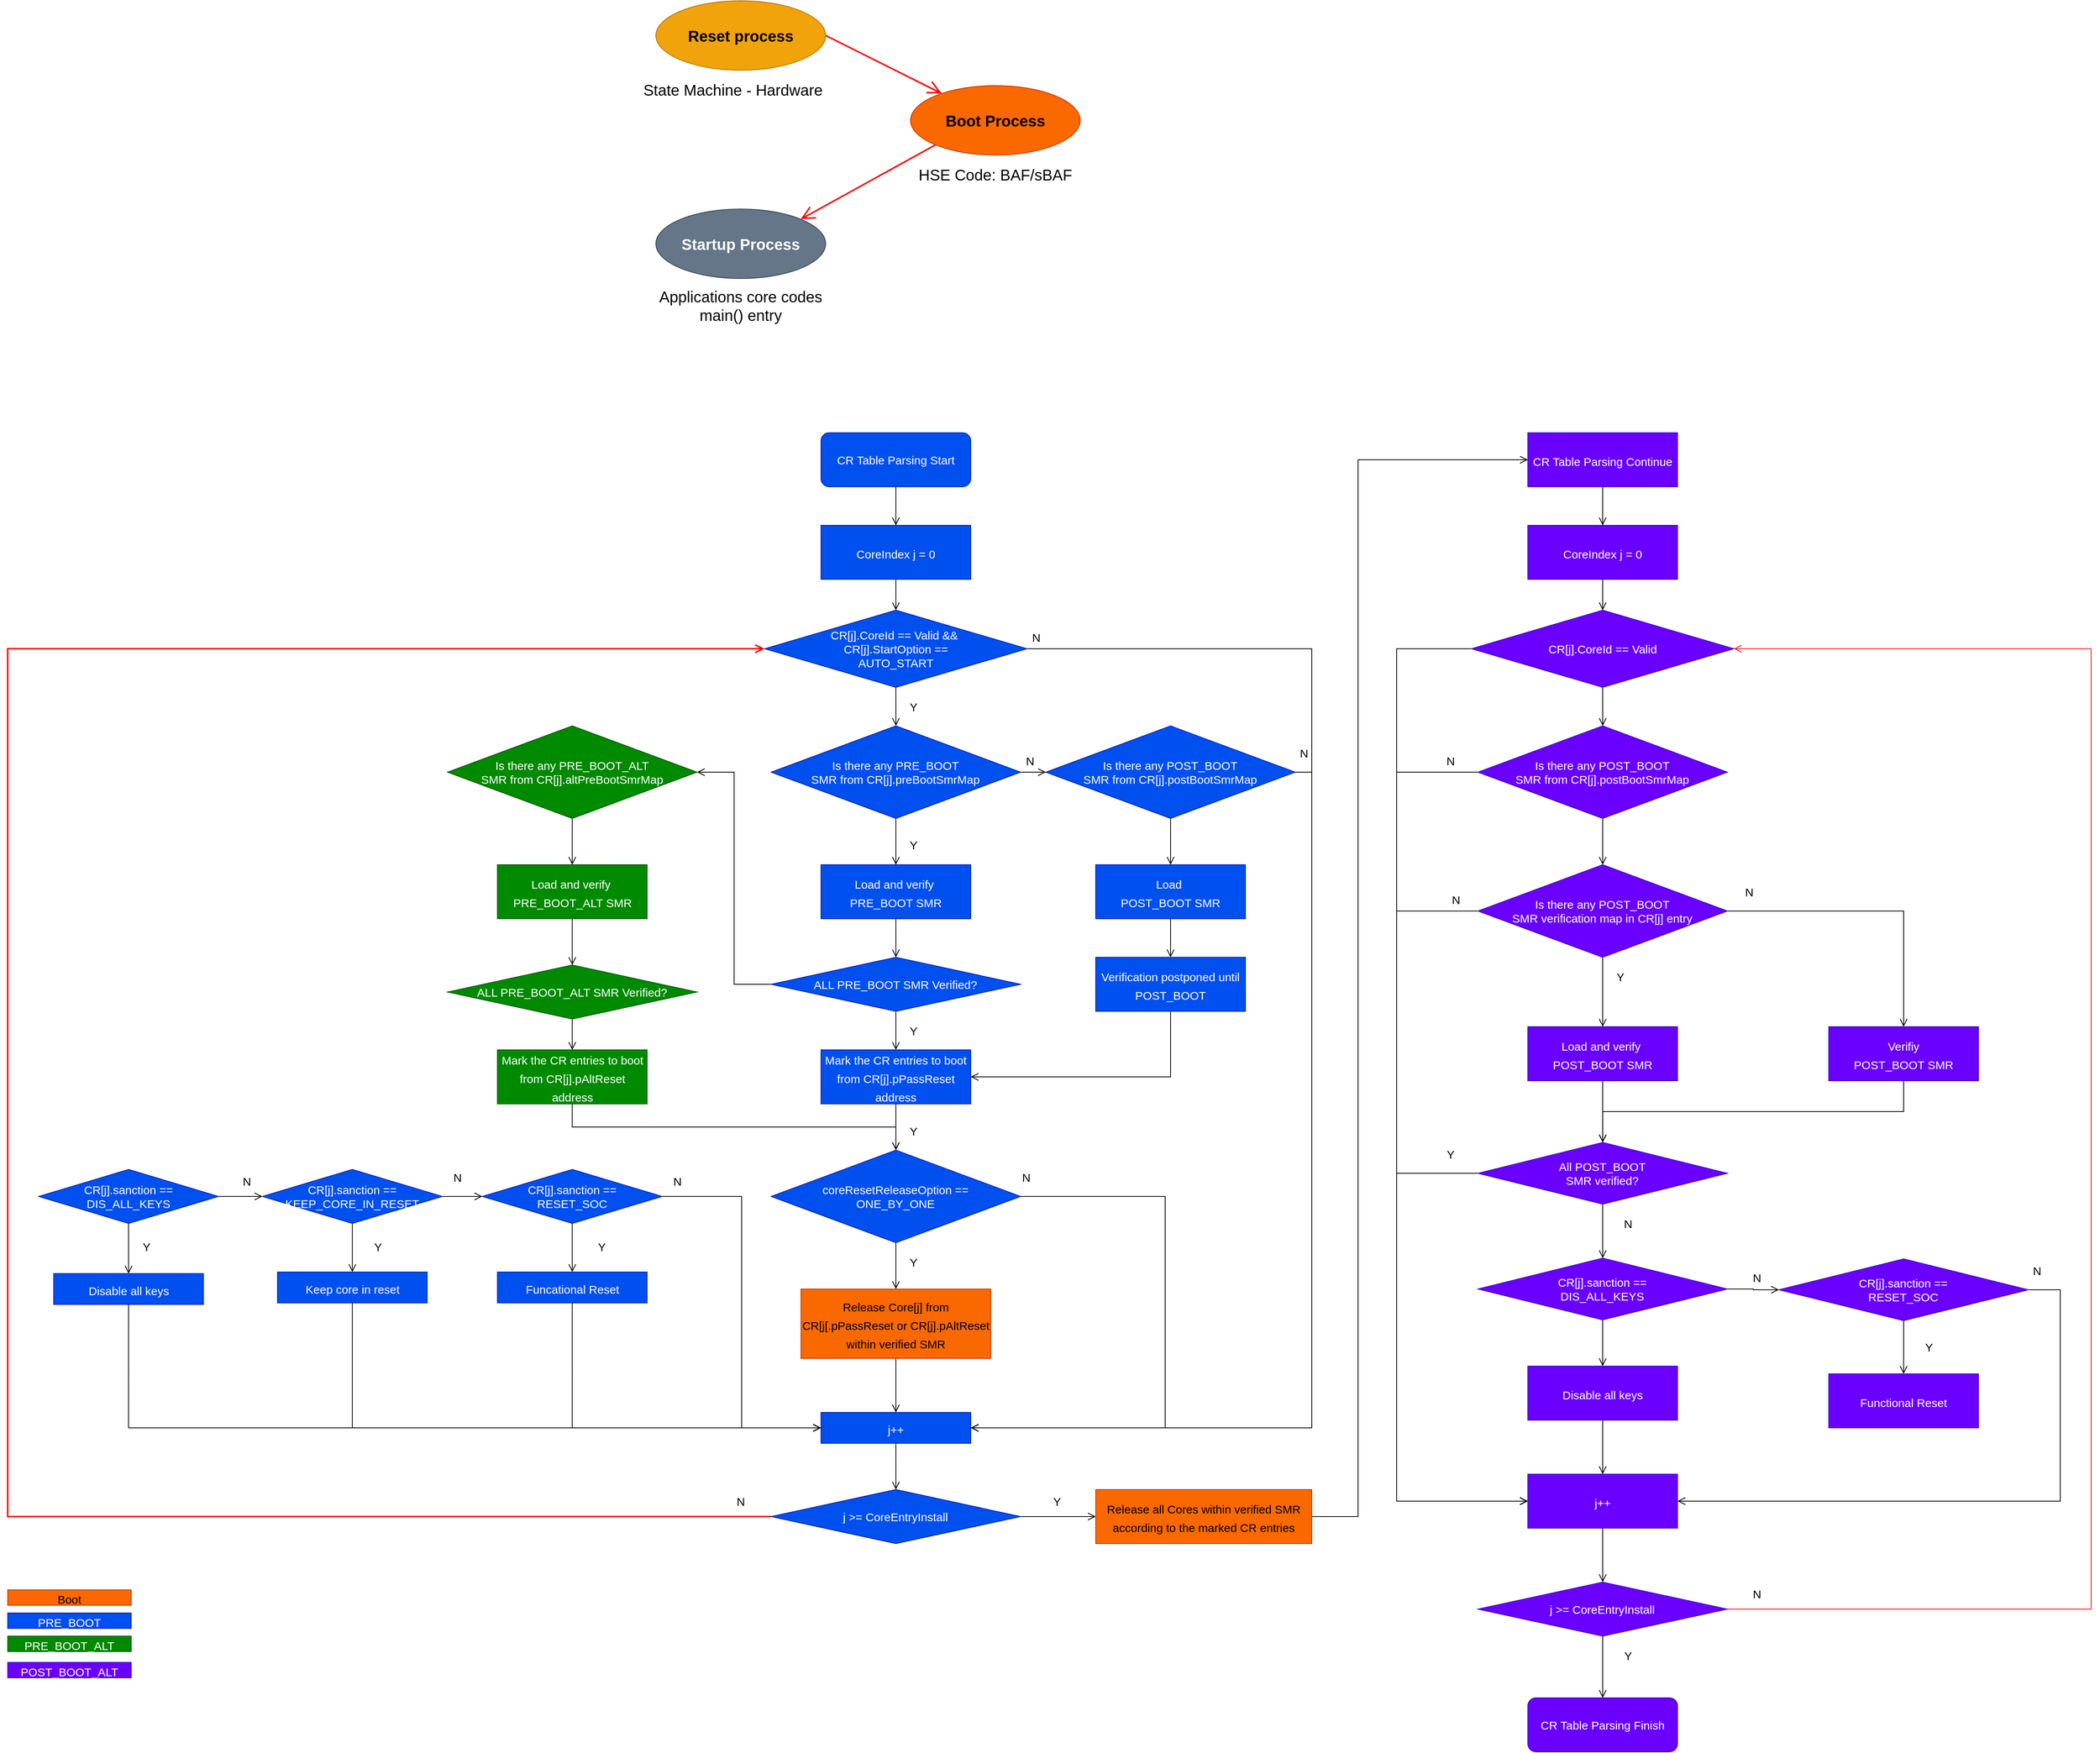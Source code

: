 <mxfile version="20.6.2" type="device"><diagram id="ijOgXZx0Nj4gwEJyIsQs" name="第 1 页"><mxGraphModel dx="4317" dy="2995" grid="1" gridSize="10" guides="1" tooltips="1" connect="1" arrows="1" fold="1" page="1" pageScale="1" pageWidth="827" pageHeight="1169" math="0" shadow="0"><root><mxCell id="0"/><mxCell id="1" parent="0"/><mxCell id="BHD1RKkfBrSSeEghbtt5-7" style="rounded=0;orthogonalLoop=1;jettySize=auto;html=1;exitX=1;exitY=0.5;exitDx=0;exitDy=0;fontSize=20;endArrow=open;endFill=0;endSize=14;startSize=14;strokeColor=#FF0000;strokeWidth=2;" parent="1" source="BHD1RKkfBrSSeEghbtt5-1" target="BHD1RKkfBrSSeEghbtt5-2" edge="1"><mxGeometry relative="1" as="geometry"/></mxCell><mxCell id="BHD1RKkfBrSSeEghbtt5-1" value="Reset process" style="ellipse;whiteSpace=wrap;html=1;fontSize=20;fillColor=#f0a30a;strokeColor=#BD7000;fontColor=#000000;fontStyle=1" parent="1" vertex="1"><mxGeometry x="60" y="60" width="220" height="90" as="geometry"/></mxCell><mxCell id="BHD1RKkfBrSSeEghbtt5-8" style="edgeStyle=none;rounded=0;orthogonalLoop=1;jettySize=auto;html=1;exitX=0;exitY=1;exitDx=0;exitDy=0;entryX=1;entryY=0;entryDx=0;entryDy=0;fontSize=20;endArrow=open;endFill=0;endSize=14;startSize=14;strokeColor=#FF0000;strokeWidth=2;" parent="1" source="BHD1RKkfBrSSeEghbtt5-2" target="BHD1RKkfBrSSeEghbtt5-5" edge="1"><mxGeometry relative="1" as="geometry"/></mxCell><mxCell id="BHD1RKkfBrSSeEghbtt5-2" value="Boot Process" style="ellipse;whiteSpace=wrap;html=1;fontSize=20;fillColor=#fa6800;strokeColor=#C73500;fontColor=#000000;fontStyle=1" parent="1" vertex="1"><mxGeometry x="390" y="170" width="220" height="90" as="geometry"/></mxCell><mxCell id="BHD1RKkfBrSSeEghbtt5-3" value="State Machine - Hardware" style="text;html=1;strokeColor=none;fillColor=none;align=center;verticalAlign=middle;whiteSpace=wrap;rounded=0;fontSize=20;" parent="1" vertex="1"><mxGeometry x="20" y="160" width="280" height="30" as="geometry"/></mxCell><mxCell id="BHD1RKkfBrSSeEghbtt5-4" value="HSE Code: BAF/sBAF" style="text;html=1;strokeColor=none;fillColor=none;align=center;verticalAlign=middle;whiteSpace=wrap;rounded=0;fontSize=20;" parent="1" vertex="1"><mxGeometry x="360" y="270" width="280" height="30" as="geometry"/></mxCell><mxCell id="BHD1RKkfBrSSeEghbtt5-5" value="Startup Process" style="ellipse;whiteSpace=wrap;html=1;fontSize=20;fillColor=#647687;strokeColor=#314354;fontColor=#ffffff;fontStyle=1" parent="1" vertex="1"><mxGeometry x="60" y="330" width="220" height="90" as="geometry"/></mxCell><mxCell id="BHD1RKkfBrSSeEghbtt5-6" value="Applications core codes&lt;br&gt;main() entry" style="text;html=1;strokeColor=none;fillColor=none;align=center;verticalAlign=middle;whiteSpace=wrap;rounded=0;fontSize=20;" parent="1" vertex="1"><mxGeometry x="30" y="440" width="280" height="30" as="geometry"/></mxCell><mxCell id="LKM4D9P0QmgpaedMOhZS-3" style="edgeStyle=orthogonalEdgeStyle;rounded=0;orthogonalLoop=1;jettySize=auto;html=1;exitX=0.5;exitY=1;exitDx=0;exitDy=0;fontSize=15;endArrow=open;endFill=0;strokeWidth=1;endSize=8;" edge="1" parent="1" source="LKM4D9P0QmgpaedMOhZS-1" target="LKM4D9P0QmgpaedMOhZS-2"><mxGeometry relative="1" as="geometry"/></mxCell><mxCell id="LKM4D9P0QmgpaedMOhZS-1" value="CR Table Parsing Start" style="rounded=1;whiteSpace=wrap;html=1;fontSize=15;fillColor=#0050ef;fontColor=#ffffff;strokeColor=#001DBC;" vertex="1" parent="1"><mxGeometry x="274" y="620" width="194" height="70" as="geometry"/></mxCell><mxCell id="LKM4D9P0QmgpaedMOhZS-5" style="edgeStyle=orthogonalEdgeStyle;rounded=0;orthogonalLoop=1;jettySize=auto;html=1;exitX=0.5;exitY=1;exitDx=0;exitDy=0;strokeWidth=1;fontSize=15;endArrow=open;endFill=0;endSize=8;" edge="1" parent="1" source="LKM4D9P0QmgpaedMOhZS-2" target="LKM4D9P0QmgpaedMOhZS-4"><mxGeometry relative="1" as="geometry"/></mxCell><mxCell id="LKM4D9P0QmgpaedMOhZS-2" value="&lt;span style=&quot;font-size: 15px;&quot;&gt;CoreIndex j = 0&lt;/span&gt;" style="rounded=0;whiteSpace=wrap;html=1;strokeWidth=1;fontSize=20;fillColor=#0050ef;fontColor=#ffffff;strokeColor=#001DBC;" vertex="1" parent="1"><mxGeometry x="274" y="740" width="194" height="70" as="geometry"/></mxCell><mxCell id="LKM4D9P0QmgpaedMOhZS-7" style="edgeStyle=orthogonalEdgeStyle;rounded=0;orthogonalLoop=1;jettySize=auto;html=1;exitX=0.5;exitY=1;exitDx=0;exitDy=0;strokeWidth=1;fontSize=15;endArrow=open;endFill=0;endSize=8;" edge="1" parent="1" source="LKM4D9P0QmgpaedMOhZS-4" target="LKM4D9P0QmgpaedMOhZS-6"><mxGeometry relative="1" as="geometry"/></mxCell><mxCell id="LKM4D9P0QmgpaedMOhZS-47" style="edgeStyle=orthogonalEdgeStyle;rounded=0;orthogonalLoop=1;jettySize=auto;html=1;exitX=1;exitY=0.5;exitDx=0;exitDy=0;entryX=1;entryY=0.5;entryDx=0;entryDy=0;strokeWidth=1;fontSize=15;endArrow=open;endFill=0;endSize=8;" edge="1" parent="1" source="LKM4D9P0QmgpaedMOhZS-4" target="LKM4D9P0QmgpaedMOhZS-23"><mxGeometry relative="1" as="geometry"><Array as="points"><mxPoint x="910" y="900"/><mxPoint x="910" y="1910"/></Array></mxGeometry></mxCell><mxCell id="LKM4D9P0QmgpaedMOhZS-4" value="CR[j].CoreId == Valid &amp;amp;&amp;amp;&amp;nbsp;&lt;br&gt;CR[j].StartOption == &lt;br&gt;AUTO_START" style="rhombus;whiteSpace=wrap;html=1;strokeWidth=1;fontSize=15;fillColor=#0050ef;fontColor=#ffffff;strokeColor=#001DBC;" vertex="1" parent="1"><mxGeometry x="201" y="850" width="340" height="100" as="geometry"/></mxCell><mxCell id="LKM4D9P0QmgpaedMOhZS-11" style="edgeStyle=orthogonalEdgeStyle;rounded=0;orthogonalLoop=1;jettySize=auto;html=1;exitX=0.5;exitY=1;exitDx=0;exitDy=0;strokeWidth=1;fontSize=15;endArrow=open;endFill=0;endSize=8;" edge="1" parent="1" source="LKM4D9P0QmgpaedMOhZS-6" target="LKM4D9P0QmgpaedMOhZS-10"><mxGeometry relative="1" as="geometry"/></mxCell><mxCell id="LKM4D9P0QmgpaedMOhZS-33" style="edgeStyle=orthogonalEdgeStyle;rounded=0;orthogonalLoop=1;jettySize=auto;html=1;exitX=1;exitY=0.5;exitDx=0;exitDy=0;strokeWidth=1;fontSize=15;endArrow=open;endFill=0;endSize=8;" edge="1" parent="1" source="LKM4D9P0QmgpaedMOhZS-6" target="LKM4D9P0QmgpaedMOhZS-31"><mxGeometry relative="1" as="geometry"/></mxCell><mxCell id="LKM4D9P0QmgpaedMOhZS-6" value="Is there any PRE_BOOT&lt;br&gt;SMR from CR[j].preBootSmrMap" style="rhombus;whiteSpace=wrap;html=1;strokeWidth=1;fontSize=15;fillColor=#0050ef;fontColor=#ffffff;strokeColor=#001DBC;" vertex="1" parent="1"><mxGeometry x="209.38" y="1000" width="323.25" height="120" as="geometry"/></mxCell><mxCell id="LKM4D9P0QmgpaedMOhZS-8" value="Y" style="text;html=1;strokeColor=none;fillColor=none;align=center;verticalAlign=middle;whiteSpace=wrap;rounded=0;fontSize=15;" vertex="1" parent="1"><mxGeometry x="374" y="960" width="40" height="30" as="geometry"/></mxCell><mxCell id="LKM4D9P0QmgpaedMOhZS-14" style="edgeStyle=orthogonalEdgeStyle;rounded=0;orthogonalLoop=1;jettySize=auto;html=1;exitX=0.5;exitY=1;exitDx=0;exitDy=0;strokeWidth=1;fontSize=15;endArrow=open;endFill=0;endSize=8;" edge="1" parent="1" source="LKM4D9P0QmgpaedMOhZS-10" target="LKM4D9P0QmgpaedMOhZS-13"><mxGeometry relative="1" as="geometry"/></mxCell><mxCell id="LKM4D9P0QmgpaedMOhZS-10" value="&lt;span style=&quot;font-size: 15px;&quot;&gt;Load and verify&amp;nbsp;&lt;br&gt;PRE_BOOT SMR&lt;br&gt;&lt;/span&gt;" style="rounded=0;whiteSpace=wrap;html=1;strokeWidth=1;fontSize=20;fillColor=#0050ef;fontColor=#ffffff;strokeColor=#001DBC;" vertex="1" parent="1"><mxGeometry x="274" y="1180" width="194" height="70" as="geometry"/></mxCell><mxCell id="LKM4D9P0QmgpaedMOhZS-12" value="Y" style="text;html=1;strokeColor=none;fillColor=none;align=center;verticalAlign=middle;whiteSpace=wrap;rounded=0;fontSize=15;" vertex="1" parent="1"><mxGeometry x="374" y="1139" width="40" height="30" as="geometry"/></mxCell><mxCell id="LKM4D9P0QmgpaedMOhZS-16" style="edgeStyle=orthogonalEdgeStyle;rounded=0;orthogonalLoop=1;jettySize=auto;html=1;exitX=0.5;exitY=1;exitDx=0;exitDy=0;strokeWidth=1;fontSize=15;endArrow=open;endFill=0;endSize=8;" edge="1" parent="1" source="LKM4D9P0QmgpaedMOhZS-13" target="LKM4D9P0QmgpaedMOhZS-15"><mxGeometry relative="1" as="geometry"/></mxCell><mxCell id="LKM4D9P0QmgpaedMOhZS-55" style="edgeStyle=orthogonalEdgeStyle;rounded=0;orthogonalLoop=1;jettySize=auto;html=1;exitX=0;exitY=0.5;exitDx=0;exitDy=0;entryX=1;entryY=0.5;entryDx=0;entryDy=0;strokeWidth=1;fontSize=15;endArrow=open;endFill=0;endSize=8;" edge="1" parent="1" source="LKM4D9P0QmgpaedMOhZS-13" target="LKM4D9P0QmgpaedMOhZS-52"><mxGeometry relative="1" as="geometry"/></mxCell><mxCell id="LKM4D9P0QmgpaedMOhZS-13" value="ALL PRE_BOOT SMR Verified?" style="rhombus;whiteSpace=wrap;html=1;strokeWidth=1;fontSize=15;fillColor=#0050ef;fontColor=#ffffff;strokeColor=#001DBC;" vertex="1" parent="1"><mxGeometry x="209.38" y="1300" width="323.25" height="70" as="geometry"/></mxCell><mxCell id="LKM4D9P0QmgpaedMOhZS-19" style="edgeStyle=orthogonalEdgeStyle;rounded=0;orthogonalLoop=1;jettySize=auto;html=1;exitX=0.5;exitY=1;exitDx=0;exitDy=0;strokeWidth=1;fontSize=15;endArrow=open;endFill=0;endSize=8;" edge="1" parent="1" source="LKM4D9P0QmgpaedMOhZS-15" target="LKM4D9P0QmgpaedMOhZS-18"><mxGeometry relative="1" as="geometry"/></mxCell><mxCell id="LKM4D9P0QmgpaedMOhZS-15" value="&lt;span style=&quot;font-size: 15px;&quot;&gt;Mark the CR entries to boot from CR[j].pPassReset address&lt;/span&gt;&lt;span style=&quot;font-size: 15px;&quot;&gt;&lt;br&gt;&lt;/span&gt;" style="rounded=0;whiteSpace=wrap;html=1;strokeWidth=1;fontSize=20;fillColor=#0050ef;fontColor=#ffffff;strokeColor=#001DBC;" vertex="1" parent="1"><mxGeometry x="274" y="1420" width="194" height="70" as="geometry"/></mxCell><mxCell id="LKM4D9P0QmgpaedMOhZS-17" value="Y" style="text;html=1;strokeColor=none;fillColor=none;align=center;verticalAlign=middle;whiteSpace=wrap;rounded=0;fontSize=15;" vertex="1" parent="1"><mxGeometry x="374" y="1380" width="40" height="30" as="geometry"/></mxCell><mxCell id="LKM4D9P0QmgpaedMOhZS-22" style="edgeStyle=orthogonalEdgeStyle;rounded=0;orthogonalLoop=1;jettySize=auto;html=1;exitX=0.5;exitY=1;exitDx=0;exitDy=0;strokeWidth=1;fontSize=15;endArrow=open;endFill=0;endSize=8;" edge="1" parent="1" source="LKM4D9P0QmgpaedMOhZS-18" target="LKM4D9P0QmgpaedMOhZS-21"><mxGeometry relative="1" as="geometry"/></mxCell><mxCell id="LKM4D9P0QmgpaedMOhZS-50" style="edgeStyle=orthogonalEdgeStyle;rounded=0;orthogonalLoop=1;jettySize=auto;html=1;exitX=1;exitY=0.5;exitDx=0;exitDy=0;entryX=1;entryY=0.5;entryDx=0;entryDy=0;strokeWidth=1;fontSize=15;endArrow=open;endFill=0;endSize=8;" edge="1" parent="1" source="LKM4D9P0QmgpaedMOhZS-18" target="LKM4D9P0QmgpaedMOhZS-23"><mxGeometry relative="1" as="geometry"><Array as="points"><mxPoint x="720" y="1610"/><mxPoint x="720" y="1910"/></Array></mxGeometry></mxCell><mxCell id="LKM4D9P0QmgpaedMOhZS-18" value="coreResetReleaseOption ==&lt;br&gt;ONE_BY_ONE" style="rhombus;whiteSpace=wrap;html=1;strokeWidth=1;fontSize=15;fillColor=#0050ef;fontColor=#ffffff;strokeColor=#001DBC;" vertex="1" parent="1"><mxGeometry x="209.38" y="1550" width="323.25" height="120" as="geometry"/></mxCell><mxCell id="LKM4D9P0QmgpaedMOhZS-20" value="Y" style="text;html=1;strokeColor=none;fillColor=none;align=center;verticalAlign=middle;whiteSpace=wrap;rounded=0;fontSize=15;" vertex="1" parent="1"><mxGeometry x="374" y="1510" width="40" height="30" as="geometry"/></mxCell><mxCell id="LKM4D9P0QmgpaedMOhZS-24" style="edgeStyle=orthogonalEdgeStyle;rounded=0;orthogonalLoop=1;jettySize=auto;html=1;strokeWidth=1;fontSize=15;endArrow=open;endFill=0;endSize=8;" edge="1" parent="1" source="LKM4D9P0QmgpaedMOhZS-21" target="LKM4D9P0QmgpaedMOhZS-23"><mxGeometry relative="1" as="geometry"/></mxCell><mxCell id="LKM4D9P0QmgpaedMOhZS-21" value="&lt;span style=&quot;font-size: 15px;&quot;&gt;Release Core[j] from CR[j[.pPassReset or CR[j].pAltReset within verified SMR&lt;/span&gt;&lt;span style=&quot;font-size: 15px;&quot;&gt;&lt;br&gt;&lt;/span&gt;" style="rounded=0;whiteSpace=wrap;html=1;strokeWidth=1;fontSize=20;fillColor=#fa6800;fontColor=#000000;strokeColor=#C73500;" vertex="1" parent="1"><mxGeometry x="248.01" y="1730" width="245.99" height="90" as="geometry"/></mxCell><mxCell id="LKM4D9P0QmgpaedMOhZS-27" style="edgeStyle=orthogonalEdgeStyle;rounded=0;orthogonalLoop=1;jettySize=auto;html=1;exitX=0.5;exitY=1;exitDx=0;exitDy=0;strokeWidth=1;fontSize=15;endArrow=open;endFill=0;endSize=8;" edge="1" parent="1" source="LKM4D9P0QmgpaedMOhZS-23" target="LKM4D9P0QmgpaedMOhZS-26"><mxGeometry relative="1" as="geometry"/></mxCell><mxCell id="LKM4D9P0QmgpaedMOhZS-23" value="&lt;span style=&quot;font-size: 15px;&quot;&gt;j++&lt;/span&gt;&lt;span style=&quot;font-size: 15px;&quot;&gt;&lt;br&gt;&lt;/span&gt;" style="rounded=0;whiteSpace=wrap;html=1;strokeWidth=1;fontSize=20;fillColor=#0050ef;fontColor=#ffffff;strokeColor=#001DBC;" vertex="1" parent="1"><mxGeometry x="274" y="1890" width="194" height="40" as="geometry"/></mxCell><mxCell id="LKM4D9P0QmgpaedMOhZS-25" value="Y" style="text;html=1;strokeColor=none;fillColor=none;align=center;verticalAlign=middle;whiteSpace=wrap;rounded=0;fontSize=15;" vertex="1" parent="1"><mxGeometry x="374" y="1680" width="40" height="30" as="geometry"/></mxCell><mxCell id="LKM4D9P0QmgpaedMOhZS-30" style="edgeStyle=orthogonalEdgeStyle;rounded=0;orthogonalLoop=1;jettySize=auto;html=1;exitX=1;exitY=0.5;exitDx=0;exitDy=0;strokeWidth=1;fontSize=15;endArrow=open;endFill=0;endSize=8;" edge="1" parent="1" source="LKM4D9P0QmgpaedMOhZS-26" target="LKM4D9P0QmgpaedMOhZS-29"><mxGeometry relative="1" as="geometry"/></mxCell><mxCell id="LKM4D9P0QmgpaedMOhZS-93" style="edgeStyle=orthogonalEdgeStyle;rounded=0;orthogonalLoop=1;jettySize=auto;html=1;exitX=0;exitY=0.5;exitDx=0;exitDy=0;entryX=0;entryY=0.5;entryDx=0;entryDy=0;strokeWidth=2;fontSize=15;endArrow=open;endFill=0;endSize=8;strokeColor=#FF0000;" edge="1" parent="1" source="LKM4D9P0QmgpaedMOhZS-26" target="LKM4D9P0QmgpaedMOhZS-4"><mxGeometry relative="1" as="geometry"><Array as="points"><mxPoint x="-780" y="2025"/><mxPoint x="-780" y="900"/></Array></mxGeometry></mxCell><mxCell id="LKM4D9P0QmgpaedMOhZS-26" value="j &amp;gt;= CoreEntryInstall" style="rhombus;whiteSpace=wrap;html=1;strokeWidth=1;fontSize=15;fillColor=#0050ef;fontColor=#ffffff;strokeColor=#001DBC;" vertex="1" parent="1"><mxGeometry x="209.38" y="1990" width="323.25" height="70" as="geometry"/></mxCell><mxCell id="LKM4D9P0QmgpaedMOhZS-28" value="Y" style="text;html=1;strokeColor=none;fillColor=none;align=center;verticalAlign=middle;whiteSpace=wrap;rounded=0;fontSize=15;" vertex="1" parent="1"><mxGeometry x="560" y="1990" width="40" height="30" as="geometry"/></mxCell><mxCell id="LKM4D9P0QmgpaedMOhZS-98" style="edgeStyle=orthogonalEdgeStyle;rounded=0;orthogonalLoop=1;jettySize=auto;html=1;exitX=1;exitY=0.5;exitDx=0;exitDy=0;entryX=0;entryY=0.5;entryDx=0;entryDy=0;strokeColor=#000000;strokeWidth=1;fontSize=15;endArrow=open;endFill=0;endSize=8;" edge="1" parent="1" source="LKM4D9P0QmgpaedMOhZS-29" target="LKM4D9P0QmgpaedMOhZS-97"><mxGeometry relative="1" as="geometry"><Array as="points"><mxPoint x="970" y="2025"/><mxPoint x="970" y="655"/></Array></mxGeometry></mxCell><mxCell id="LKM4D9P0QmgpaedMOhZS-29" value="&lt;span style=&quot;font-size: 15px;&quot;&gt;Release all Cores within verified SMR according to the marked CR entries&lt;/span&gt;&lt;span style=&quot;font-size: 15px;&quot;&gt;&lt;br&gt;&lt;/span&gt;" style="rounded=0;whiteSpace=wrap;html=1;strokeWidth=1;fontSize=20;fillColor=#fa6800;fontColor=#000000;strokeColor=#C73500;" vertex="1" parent="1"><mxGeometry x="630" y="1990" width="280" height="70" as="geometry"/></mxCell><mxCell id="LKM4D9P0QmgpaedMOhZS-36" style="edgeStyle=orthogonalEdgeStyle;rounded=0;orthogonalLoop=1;jettySize=auto;html=1;exitX=0.5;exitY=1;exitDx=0;exitDy=0;strokeWidth=1;fontSize=15;endArrow=open;endFill=0;endSize=8;" edge="1" parent="1" source="LKM4D9P0QmgpaedMOhZS-31" target="LKM4D9P0QmgpaedMOhZS-35"><mxGeometry relative="1" as="geometry"/></mxCell><mxCell id="LKM4D9P0QmgpaedMOhZS-40" style="edgeStyle=orthogonalEdgeStyle;rounded=0;orthogonalLoop=1;jettySize=auto;html=1;exitX=1;exitY=0.5;exitDx=0;exitDy=0;entryX=1;entryY=0.5;entryDx=0;entryDy=0;strokeWidth=1;fontSize=15;endArrow=open;endFill=0;endSize=8;" edge="1" parent="1" source="LKM4D9P0QmgpaedMOhZS-31" target="LKM4D9P0QmgpaedMOhZS-23"><mxGeometry relative="1" as="geometry"><Array as="points"><mxPoint x="910" y="1060"/><mxPoint x="910" y="1910"/></Array></mxGeometry></mxCell><mxCell id="LKM4D9P0QmgpaedMOhZS-31" value="Is there any POST_BOOT&lt;br&gt;SMR from CR[j].postBootSmrMap" style="rhombus;whiteSpace=wrap;html=1;strokeWidth=1;fontSize=15;fillColor=#0050ef;fontColor=#ffffff;strokeColor=#001DBC;" vertex="1" parent="1"><mxGeometry x="565.37" y="1000" width="323.25" height="120" as="geometry"/></mxCell><mxCell id="LKM4D9P0QmgpaedMOhZS-34" value="N" style="text;html=1;strokeColor=none;fillColor=none;align=center;verticalAlign=middle;whiteSpace=wrap;rounded=0;fontSize=15;" vertex="1" parent="1"><mxGeometry x="525.37" y="1030" width="40" height="30" as="geometry"/></mxCell><mxCell id="LKM4D9P0QmgpaedMOhZS-38" style="edgeStyle=orthogonalEdgeStyle;rounded=0;orthogonalLoop=1;jettySize=auto;html=1;exitX=0.5;exitY=1;exitDx=0;exitDy=0;strokeWidth=1;fontSize=15;endArrow=open;endFill=0;endSize=8;" edge="1" parent="1" source="LKM4D9P0QmgpaedMOhZS-35" target="LKM4D9P0QmgpaedMOhZS-37"><mxGeometry relative="1" as="geometry"/></mxCell><mxCell id="LKM4D9P0QmgpaedMOhZS-35" value="&lt;span style=&quot;font-size: 15px;&quot;&gt;Load&amp;nbsp;&lt;br&gt;POST_BOOT SMR&lt;br&gt;&lt;/span&gt;" style="rounded=0;whiteSpace=wrap;html=1;strokeWidth=1;fontSize=20;fillColor=#0050ef;fontColor=#ffffff;strokeColor=#001DBC;" vertex="1" parent="1"><mxGeometry x="629.99" y="1180" width="194" height="70" as="geometry"/></mxCell><mxCell id="LKM4D9P0QmgpaedMOhZS-39" style="edgeStyle=orthogonalEdgeStyle;rounded=0;orthogonalLoop=1;jettySize=auto;html=1;exitX=0.5;exitY=1;exitDx=0;exitDy=0;entryX=1;entryY=0.5;entryDx=0;entryDy=0;strokeWidth=1;fontSize=15;endArrow=open;endFill=0;endSize=8;" edge="1" parent="1" source="LKM4D9P0QmgpaedMOhZS-37" target="LKM4D9P0QmgpaedMOhZS-15"><mxGeometry relative="1" as="geometry"/></mxCell><mxCell id="LKM4D9P0QmgpaedMOhZS-37" value="&lt;span style=&quot;font-size: 15px;&quot;&gt;Verification postponed until&lt;br&gt;POST_BOOT&lt;br&gt;&lt;/span&gt;" style="rounded=0;whiteSpace=wrap;html=1;strokeWidth=1;fontSize=20;fillColor=#0050ef;fontColor=#ffffff;strokeColor=#001DBC;" vertex="1" parent="1"><mxGeometry x="630" y="1300" width="194" height="70" as="geometry"/></mxCell><mxCell id="LKM4D9P0QmgpaedMOhZS-41" value="N" style="text;html=1;strokeColor=none;fillColor=none;align=center;verticalAlign=middle;whiteSpace=wrap;rounded=0;fontSize=15;" vertex="1" parent="1"><mxGeometry x="880" y="1020" width="40" height="30" as="geometry"/></mxCell><mxCell id="LKM4D9P0QmgpaedMOhZS-48" value="N" style="text;html=1;strokeColor=none;fillColor=none;align=center;verticalAlign=middle;whiteSpace=wrap;rounded=0;fontSize=15;" vertex="1" parent="1"><mxGeometry x="532.63" y="870" width="40" height="30" as="geometry"/></mxCell><mxCell id="LKM4D9P0QmgpaedMOhZS-51" value="N" style="text;html=1;strokeColor=none;fillColor=none;align=center;verticalAlign=middle;whiteSpace=wrap;rounded=0;fontSize=15;" vertex="1" parent="1"><mxGeometry x="520" y="1570" width="40" height="30" as="geometry"/></mxCell><mxCell id="LKM4D9P0QmgpaedMOhZS-54" style="edgeStyle=orthogonalEdgeStyle;rounded=0;orthogonalLoop=1;jettySize=auto;html=1;exitX=0.5;exitY=1;exitDx=0;exitDy=0;strokeWidth=1;fontSize=15;endArrow=open;endFill=0;endSize=8;" edge="1" parent="1" source="LKM4D9P0QmgpaedMOhZS-52" target="LKM4D9P0QmgpaedMOhZS-53"><mxGeometry relative="1" as="geometry"/></mxCell><mxCell id="LKM4D9P0QmgpaedMOhZS-52" value="Is there any PRE_BOOT_ALT&lt;br&gt;SMR from CR[j].altPreBootSmrMap" style="rhombus;whiteSpace=wrap;html=1;strokeWidth=1;fontSize=15;fillColor=#008a00;fontColor=#ffffff;strokeColor=#005700;" vertex="1" parent="1"><mxGeometry x="-210" y="1000" width="323.25" height="120" as="geometry"/></mxCell><mxCell id="LKM4D9P0QmgpaedMOhZS-58" style="edgeStyle=orthogonalEdgeStyle;rounded=0;orthogonalLoop=1;jettySize=auto;html=1;exitX=0.5;exitY=1;exitDx=0;exitDy=0;entryX=0.5;entryY=0;entryDx=0;entryDy=0;strokeWidth=1;fontSize=15;endArrow=open;endFill=0;endSize=8;" edge="1" parent="1" source="LKM4D9P0QmgpaedMOhZS-53" target="LKM4D9P0QmgpaedMOhZS-57"><mxGeometry relative="1" as="geometry"/></mxCell><mxCell id="LKM4D9P0QmgpaedMOhZS-53" value="&lt;span style=&quot;font-size: 15px;&quot;&gt;Load and verify&amp;nbsp;&lt;br&gt;PRE_BOOT_ALT SMR&lt;br&gt;&lt;/span&gt;" style="rounded=0;whiteSpace=wrap;html=1;strokeWidth=1;fontSize=20;fillColor=#008a00;fontColor=#ffffff;strokeColor=#005700;" vertex="1" parent="1"><mxGeometry x="-145.37" y="1180" width="194" height="70" as="geometry"/></mxCell><mxCell id="LKM4D9P0QmgpaedMOhZS-60" style="edgeStyle=orthogonalEdgeStyle;rounded=0;orthogonalLoop=1;jettySize=auto;html=1;exitX=0.5;exitY=1;exitDx=0;exitDy=0;strokeWidth=1;fontSize=15;endArrow=open;endFill=0;endSize=8;" edge="1" parent="1" source="LKM4D9P0QmgpaedMOhZS-57" target="LKM4D9P0QmgpaedMOhZS-59"><mxGeometry relative="1" as="geometry"/></mxCell><mxCell id="LKM4D9P0QmgpaedMOhZS-57" value="ALL PRE_BOOT_ALT SMR Verified?" style="rhombus;whiteSpace=wrap;html=1;strokeWidth=1;fontSize=15;fillColor=#008a00;fontColor=#ffffff;strokeColor=#005700;" vertex="1" parent="1"><mxGeometry x="-210" y="1310" width="323.25" height="70" as="geometry"/></mxCell><mxCell id="LKM4D9P0QmgpaedMOhZS-62" style="edgeStyle=orthogonalEdgeStyle;rounded=0;orthogonalLoop=1;jettySize=auto;html=1;exitX=0.5;exitY=1;exitDx=0;exitDy=0;entryX=0.5;entryY=0;entryDx=0;entryDy=0;strokeWidth=1;fontSize=15;endArrow=open;endFill=0;endSize=8;" edge="1" parent="1" source="LKM4D9P0QmgpaedMOhZS-59" target="LKM4D9P0QmgpaedMOhZS-18"><mxGeometry relative="1" as="geometry"/></mxCell><mxCell id="LKM4D9P0QmgpaedMOhZS-59" value="&lt;span style=&quot;font-size: 15px;&quot;&gt;Mark the CR entries to boot from CR[j].pAltReset address&lt;/span&gt;&lt;span style=&quot;font-size: 15px;&quot;&gt;&lt;br&gt;&lt;/span&gt;" style="rounded=0;whiteSpace=wrap;html=1;strokeWidth=1;fontSize=20;fillColor=#008a00;fontColor=#ffffff;strokeColor=#005700;" vertex="1" parent="1"><mxGeometry x="-145.37" y="1420" width="194" height="70" as="geometry"/></mxCell><mxCell id="LKM4D9P0QmgpaedMOhZS-61" style="edgeStyle=orthogonalEdgeStyle;rounded=0;orthogonalLoop=1;jettySize=auto;html=1;exitX=0.5;exitY=1;exitDx=0;exitDy=0;strokeWidth=1;fontSize=15;endArrow=open;endFill=0;endSize=8;" edge="1" parent="1" source="LKM4D9P0QmgpaedMOhZS-59" target="LKM4D9P0QmgpaedMOhZS-59"><mxGeometry relative="1" as="geometry"/></mxCell><mxCell id="LKM4D9P0QmgpaedMOhZS-65" style="edgeStyle=orthogonalEdgeStyle;rounded=0;orthogonalLoop=1;jettySize=auto;html=1;exitX=1;exitY=0.5;exitDx=0;exitDy=0;entryX=0;entryY=0.5;entryDx=0;entryDy=0;strokeWidth=1;fontSize=15;endArrow=open;endFill=0;endSize=8;" edge="1" parent="1" source="LKM4D9P0QmgpaedMOhZS-63" target="LKM4D9P0QmgpaedMOhZS-23"><mxGeometry relative="1" as="geometry"/></mxCell><mxCell id="LKM4D9P0QmgpaedMOhZS-84" style="edgeStyle=orthogonalEdgeStyle;rounded=0;orthogonalLoop=1;jettySize=auto;html=1;exitX=0.5;exitY=1;exitDx=0;exitDy=0;strokeWidth=1;fontSize=15;endArrow=open;endFill=0;endSize=8;" edge="1" parent="1" source="LKM4D9P0QmgpaedMOhZS-63" target="LKM4D9P0QmgpaedMOhZS-82"><mxGeometry relative="1" as="geometry"/></mxCell><mxCell id="LKM4D9P0QmgpaedMOhZS-63" value="CR[j].sanction == &lt;br&gt;RESET_SOC" style="rhombus;whiteSpace=wrap;html=1;strokeWidth=1;fontSize=15;fillColor=#0050ef;fontColor=#ffffff;strokeColor=#001DBC;" vertex="1" parent="1"><mxGeometry x="-165" y="1575" width="233.25" height="70" as="geometry"/></mxCell><mxCell id="LKM4D9P0QmgpaedMOhZS-69" style="edgeStyle=orthogonalEdgeStyle;rounded=0;orthogonalLoop=1;jettySize=auto;html=1;exitX=1;exitY=0.5;exitDx=0;exitDy=0;entryX=0;entryY=0.5;entryDx=0;entryDy=0;strokeWidth=1;fontSize=15;endArrow=open;endFill=0;endSize=8;" edge="1" parent="1" source="LKM4D9P0QmgpaedMOhZS-66" target="LKM4D9P0QmgpaedMOhZS-63"><mxGeometry relative="1" as="geometry"/></mxCell><mxCell id="LKM4D9P0QmgpaedMOhZS-80" style="edgeStyle=orthogonalEdgeStyle;rounded=0;orthogonalLoop=1;jettySize=auto;html=1;exitX=0.5;exitY=1;exitDx=0;exitDy=0;strokeWidth=1;fontSize=15;endArrow=open;endFill=0;endSize=8;" edge="1" parent="1" source="LKM4D9P0QmgpaedMOhZS-66" target="LKM4D9P0QmgpaedMOhZS-78"><mxGeometry relative="1" as="geometry"/></mxCell><mxCell id="LKM4D9P0QmgpaedMOhZS-66" value="CR[j].sanction == &lt;br&gt;KEEP_CORE_IN_RESET" style="rhombus;whiteSpace=wrap;html=1;strokeWidth=1;fontSize=15;fillColor=#0050ef;fontColor=#ffffff;strokeColor=#001DBC;" vertex="1" parent="1"><mxGeometry x="-450" y="1575" width="233.25" height="70" as="geometry"/></mxCell><mxCell id="LKM4D9P0QmgpaedMOhZS-68" style="edgeStyle=orthogonalEdgeStyle;rounded=0;orthogonalLoop=1;jettySize=auto;html=1;exitX=1;exitY=0.5;exitDx=0;exitDy=0;strokeWidth=1;fontSize=15;endArrow=open;endFill=0;endSize=8;" edge="1" parent="1" source="LKM4D9P0QmgpaedMOhZS-67" target="LKM4D9P0QmgpaedMOhZS-66"><mxGeometry relative="1" as="geometry"/></mxCell><mxCell id="LKM4D9P0QmgpaedMOhZS-77" style="edgeStyle=orthogonalEdgeStyle;rounded=0;orthogonalLoop=1;jettySize=auto;html=1;exitX=0.5;exitY=1;exitDx=0;exitDy=0;strokeWidth=1;fontSize=15;endArrow=open;endFill=0;endSize=8;" edge="1" parent="1" source="LKM4D9P0QmgpaedMOhZS-67" target="LKM4D9P0QmgpaedMOhZS-75"><mxGeometry relative="1" as="geometry"/></mxCell><mxCell id="LKM4D9P0QmgpaedMOhZS-67" value="CR[j].sanction ==&lt;br&gt;DIS_ALL_KEYS" style="rhombus;whiteSpace=wrap;html=1;strokeWidth=1;fontSize=15;fillColor=#0050ef;fontColor=#ffffff;strokeColor=#001DBC;" vertex="1" parent="1"><mxGeometry x="-740" y="1575" width="233.25" height="70" as="geometry"/></mxCell><mxCell id="LKM4D9P0QmgpaedMOhZS-72" value="N" style="text;html=1;strokeColor=none;fillColor=none;align=center;verticalAlign=middle;whiteSpace=wrap;rounded=0;fontSize=15;" vertex="1" parent="1"><mxGeometry x="-490" y="1575" width="40" height="30" as="geometry"/></mxCell><mxCell id="LKM4D9P0QmgpaedMOhZS-73" value="N" style="text;html=1;strokeColor=none;fillColor=none;align=center;verticalAlign=middle;whiteSpace=wrap;rounded=0;fontSize=15;" vertex="1" parent="1"><mxGeometry x="-216.75" y="1570" width="40" height="30" as="geometry"/></mxCell><mxCell id="LKM4D9P0QmgpaedMOhZS-74" value="N" style="text;html=1;strokeColor=none;fillColor=none;align=center;verticalAlign=middle;whiteSpace=wrap;rounded=0;fontSize=15;" vertex="1" parent="1"><mxGeometry x="68.25" y="1575" width="40" height="30" as="geometry"/></mxCell><mxCell id="LKM4D9P0QmgpaedMOhZS-87" style="edgeStyle=orthogonalEdgeStyle;rounded=0;orthogonalLoop=1;jettySize=auto;html=1;exitX=0.5;exitY=1;exitDx=0;exitDy=0;entryX=0;entryY=0.5;entryDx=0;entryDy=0;strokeWidth=1;fontSize=15;endArrow=open;endFill=0;endSize=8;" edge="1" parent="1" source="LKM4D9P0QmgpaedMOhZS-75" target="LKM4D9P0QmgpaedMOhZS-23"><mxGeometry relative="1" as="geometry"/></mxCell><mxCell id="LKM4D9P0QmgpaedMOhZS-75" value="&lt;span style=&quot;font-size: 15px;&quot;&gt;Disable all keys&lt;br&gt;&lt;/span&gt;" style="rounded=0;whiteSpace=wrap;html=1;strokeWidth=1;fontSize=20;fillColor=#0050ef;fontColor=#ffffff;strokeColor=#001DBC;" vertex="1" parent="1"><mxGeometry x="-720.38" y="1710" width="194" height="40" as="geometry"/></mxCell><mxCell id="LKM4D9P0QmgpaedMOhZS-88" style="edgeStyle=orthogonalEdgeStyle;rounded=0;orthogonalLoop=1;jettySize=auto;html=1;exitX=0.5;exitY=1;exitDx=0;exitDy=0;entryX=0;entryY=0.5;entryDx=0;entryDy=0;strokeWidth=1;fontSize=15;endArrow=open;endFill=0;endSize=8;" edge="1" parent="1" source="LKM4D9P0QmgpaedMOhZS-78" target="LKM4D9P0QmgpaedMOhZS-23"><mxGeometry relative="1" as="geometry"/></mxCell><mxCell id="LKM4D9P0QmgpaedMOhZS-78" value="&lt;span style=&quot;font-size: 15px;&quot;&gt;Keep core in reset&lt;br&gt;&lt;/span&gt;" style="rounded=0;whiteSpace=wrap;html=1;strokeWidth=1;fontSize=20;fillColor=#0050ef;fontColor=#ffffff;strokeColor=#001DBC;" vertex="1" parent="1"><mxGeometry x="-430.38" y="1708" width="194" height="40" as="geometry"/></mxCell><mxCell id="LKM4D9P0QmgpaedMOhZS-81" style="edgeStyle=orthogonalEdgeStyle;rounded=0;orthogonalLoop=1;jettySize=auto;html=1;exitX=0.5;exitY=1;exitDx=0;exitDy=0;strokeWidth=1;fontSize=15;endArrow=open;endFill=0;endSize=8;" edge="1" parent="1" source="LKM4D9P0QmgpaedMOhZS-78" target="LKM4D9P0QmgpaedMOhZS-78"><mxGeometry relative="1" as="geometry"/></mxCell><mxCell id="LKM4D9P0QmgpaedMOhZS-89" style="edgeStyle=orthogonalEdgeStyle;rounded=0;orthogonalLoop=1;jettySize=auto;html=1;exitX=0.5;exitY=1;exitDx=0;exitDy=0;entryX=0;entryY=0.5;entryDx=0;entryDy=0;strokeWidth=1;fontSize=15;endArrow=open;endFill=0;endSize=8;" edge="1" parent="1" source="LKM4D9P0QmgpaedMOhZS-82" target="LKM4D9P0QmgpaedMOhZS-23"><mxGeometry relative="1" as="geometry"/></mxCell><mxCell id="LKM4D9P0QmgpaedMOhZS-82" value="&lt;span style=&quot;font-size: 15px;&quot;&gt;Funcational Reset&lt;br&gt;&lt;/span&gt;" style="rounded=0;whiteSpace=wrap;html=1;strokeWidth=1;fontSize=20;fillColor=#0050ef;fontColor=#ffffff;strokeColor=#001DBC;" vertex="1" parent="1"><mxGeometry x="-145.37" y="1708" width="194" height="40" as="geometry"/></mxCell><mxCell id="LKM4D9P0QmgpaedMOhZS-90" value="Y" style="text;html=1;strokeColor=none;fillColor=none;align=center;verticalAlign=middle;whiteSpace=wrap;rounded=0;fontSize=15;" vertex="1" parent="1"><mxGeometry x="-620" y="1660" width="40" height="30" as="geometry"/></mxCell><mxCell id="LKM4D9P0QmgpaedMOhZS-91" value="Y" style="text;html=1;strokeColor=none;fillColor=none;align=center;verticalAlign=middle;whiteSpace=wrap;rounded=0;fontSize=15;" vertex="1" parent="1"><mxGeometry x="-320" y="1660" width="40" height="30" as="geometry"/></mxCell><mxCell id="LKM4D9P0QmgpaedMOhZS-92" value="Y" style="text;html=1;strokeColor=none;fillColor=none;align=center;verticalAlign=middle;whiteSpace=wrap;rounded=0;fontSize=15;" vertex="1" parent="1"><mxGeometry x="-30" y="1660" width="40" height="30" as="geometry"/></mxCell><mxCell id="LKM4D9P0QmgpaedMOhZS-94" value="N" style="text;html=1;strokeColor=none;fillColor=none;align=center;verticalAlign=middle;whiteSpace=wrap;rounded=0;fontSize=15;" vertex="1" parent="1"><mxGeometry x="150" y="1990" width="40" height="30" as="geometry"/></mxCell><mxCell id="LKM4D9P0QmgpaedMOhZS-100" style="edgeStyle=orthogonalEdgeStyle;rounded=0;orthogonalLoop=1;jettySize=auto;html=1;exitX=0.5;exitY=1;exitDx=0;exitDy=0;strokeColor=#000000;strokeWidth=1;fontSize=15;endArrow=open;endFill=0;endSize=8;" edge="1" parent="1" source="LKM4D9P0QmgpaedMOhZS-97" target="LKM4D9P0QmgpaedMOhZS-99"><mxGeometry relative="1" as="geometry"/></mxCell><mxCell id="LKM4D9P0QmgpaedMOhZS-97" value="&lt;span style=&quot;font-size: 15px;&quot;&gt;CR Table Parsing Continue&lt;/span&gt;" style="rounded=0;whiteSpace=wrap;html=1;strokeWidth=1;fontSize=20;fillColor=#6a00ff;fontColor=#ffffff;strokeColor=#3700CC;" vertex="1" parent="1"><mxGeometry x="1190" y="620" width="194" height="70" as="geometry"/></mxCell><mxCell id="LKM4D9P0QmgpaedMOhZS-102" style="edgeStyle=orthogonalEdgeStyle;rounded=0;orthogonalLoop=1;jettySize=auto;html=1;exitX=0.5;exitY=1;exitDx=0;exitDy=0;strokeColor=#000000;strokeWidth=1;fontSize=15;endArrow=open;endFill=0;endSize=8;" edge="1" parent="1" source="LKM4D9P0QmgpaedMOhZS-99" target="LKM4D9P0QmgpaedMOhZS-101"><mxGeometry relative="1" as="geometry"/></mxCell><mxCell id="LKM4D9P0QmgpaedMOhZS-99" value="&lt;span style=&quot;font-size: 15px;&quot;&gt;CoreIndex j = 0&lt;/span&gt;" style="rounded=0;whiteSpace=wrap;html=1;strokeWidth=1;fontSize=20;fillColor=#6a00ff;fontColor=#ffffff;strokeColor=#3700CC;" vertex="1" parent="1"><mxGeometry x="1190" y="740" width="194" height="70" as="geometry"/></mxCell><mxCell id="LKM4D9P0QmgpaedMOhZS-104" style="edgeStyle=orthogonalEdgeStyle;rounded=0;orthogonalLoop=1;jettySize=auto;html=1;exitX=0.5;exitY=1;exitDx=0;exitDy=0;strokeColor=#000000;strokeWidth=1;fontSize=15;endArrow=open;endFill=0;endSize=8;" edge="1" parent="1" source="LKM4D9P0QmgpaedMOhZS-101" target="LKM4D9P0QmgpaedMOhZS-103"><mxGeometry relative="1" as="geometry"/></mxCell><mxCell id="LKM4D9P0QmgpaedMOhZS-139" style="edgeStyle=orthogonalEdgeStyle;rounded=0;orthogonalLoop=1;jettySize=auto;html=1;exitX=0;exitY=0.5;exitDx=0;exitDy=0;entryX=0;entryY=0.5;entryDx=0;entryDy=0;strokeColor=#000000;strokeWidth=1;fontSize=15;endArrow=open;endFill=0;endSize=8;" edge="1" parent="1" source="LKM4D9P0QmgpaedMOhZS-101" target="LKM4D9P0QmgpaedMOhZS-125"><mxGeometry relative="1" as="geometry"><Array as="points"><mxPoint x="1020" y="900"/><mxPoint x="1020" y="2005"/></Array></mxGeometry></mxCell><mxCell id="LKM4D9P0QmgpaedMOhZS-101" value="CR[j].CoreId == Valid" style="rhombus;whiteSpace=wrap;html=1;strokeWidth=1;fontSize=15;fillColor=#6a00ff;fontColor=#ffffff;strokeColor=#3700CC;" vertex="1" parent="1"><mxGeometry x="1117" y="850" width="340" height="100" as="geometry"/></mxCell><mxCell id="LKM4D9P0QmgpaedMOhZS-106" style="edgeStyle=orthogonalEdgeStyle;rounded=0;orthogonalLoop=1;jettySize=auto;html=1;exitX=0.5;exitY=1;exitDx=0;exitDy=0;strokeColor=#000000;strokeWidth=1;fontSize=15;endArrow=open;endFill=0;endSize=8;" edge="1" parent="1" source="LKM4D9P0QmgpaedMOhZS-103" target="LKM4D9P0QmgpaedMOhZS-105"><mxGeometry relative="1" as="geometry"/></mxCell><mxCell id="LKM4D9P0QmgpaedMOhZS-136" style="edgeStyle=orthogonalEdgeStyle;rounded=0;orthogonalLoop=1;jettySize=auto;html=1;exitX=0;exitY=0.5;exitDx=0;exitDy=0;entryX=0;entryY=0.5;entryDx=0;entryDy=0;strokeColor=#000000;strokeWidth=1;fontSize=15;endArrow=open;endFill=0;endSize=8;" edge="1" parent="1" source="LKM4D9P0QmgpaedMOhZS-103" target="LKM4D9P0QmgpaedMOhZS-125"><mxGeometry relative="1" as="geometry"><Array as="points"><mxPoint x="1020" y="1060"/><mxPoint x="1020" y="2005"/></Array></mxGeometry></mxCell><mxCell id="LKM4D9P0QmgpaedMOhZS-103" value="Is there any POST_BOOT&lt;br&gt;SMR from CR[j].postBootSmrMap" style="rhombus;whiteSpace=wrap;html=1;strokeWidth=1;fontSize=15;fillColor=#6a00ff;fontColor=#ffffff;strokeColor=#3700CC;" vertex="1" parent="1"><mxGeometry x="1125.38" y="1000" width="323.25" height="120" as="geometry"/></mxCell><mxCell id="LKM4D9P0QmgpaedMOhZS-108" style="edgeStyle=orthogonalEdgeStyle;rounded=0;orthogonalLoop=1;jettySize=auto;html=1;exitX=0.5;exitY=1;exitDx=0;exitDy=0;strokeColor=#000000;strokeWidth=1;fontSize=15;endArrow=open;endFill=0;endSize=8;" edge="1" parent="1" source="LKM4D9P0QmgpaedMOhZS-105" target="LKM4D9P0QmgpaedMOhZS-107"><mxGeometry relative="1" as="geometry"/></mxCell><mxCell id="LKM4D9P0QmgpaedMOhZS-110" style="edgeStyle=orthogonalEdgeStyle;rounded=0;orthogonalLoop=1;jettySize=auto;html=1;exitX=1;exitY=0.5;exitDx=0;exitDy=0;strokeColor=#000000;strokeWidth=1;fontSize=15;endArrow=open;endFill=0;endSize=8;" edge="1" parent="1" source="LKM4D9P0QmgpaedMOhZS-105" target="LKM4D9P0QmgpaedMOhZS-109"><mxGeometry relative="1" as="geometry"/></mxCell><mxCell id="LKM4D9P0QmgpaedMOhZS-143" style="edgeStyle=orthogonalEdgeStyle;rounded=0;orthogonalLoop=1;jettySize=auto;html=1;exitX=0;exitY=0.5;exitDx=0;exitDy=0;entryX=0;entryY=0.5;entryDx=0;entryDy=0;strokeColor=#000000;strokeWidth=1;fontSize=15;endArrow=open;endFill=0;endSize=8;" edge="1" parent="1" source="LKM4D9P0QmgpaedMOhZS-105" target="LKM4D9P0QmgpaedMOhZS-125"><mxGeometry relative="1" as="geometry"><Array as="points"><mxPoint x="1020" y="1240"/><mxPoint x="1020" y="2005"/></Array></mxGeometry></mxCell><mxCell id="LKM4D9P0QmgpaedMOhZS-105" value="Is there any POST_BOOT&lt;br&gt;SMR verification map in CR[j] entry" style="rhombus;whiteSpace=wrap;html=1;strokeWidth=1;fontSize=15;fillColor=#6a00ff;fontColor=#ffffff;strokeColor=#3700CC;" vertex="1" parent="1"><mxGeometry x="1125.38" y="1180" width="323.25" height="120" as="geometry"/></mxCell><mxCell id="LKM4D9P0QmgpaedMOhZS-115" style="edgeStyle=orthogonalEdgeStyle;rounded=0;orthogonalLoop=1;jettySize=auto;html=1;exitX=0.5;exitY=1;exitDx=0;exitDy=0;strokeColor=#000000;strokeWidth=1;fontSize=15;endArrow=open;endFill=0;endSize=8;" edge="1" parent="1" source="LKM4D9P0QmgpaedMOhZS-107" target="LKM4D9P0QmgpaedMOhZS-112"><mxGeometry relative="1" as="geometry"/></mxCell><mxCell id="LKM4D9P0QmgpaedMOhZS-107" value="&lt;span style=&quot;font-size: 15px;&quot;&gt;Load and verify&amp;nbsp;&lt;br&gt;POST_BOOT SMR&lt;br&gt;&lt;/span&gt;" style="rounded=0;whiteSpace=wrap;html=1;strokeWidth=1;fontSize=20;fillColor=#6a00ff;fontColor=#ffffff;strokeColor=#3700CC;" vertex="1" parent="1"><mxGeometry x="1190" y="1390" width="194" height="70" as="geometry"/></mxCell><mxCell id="LKM4D9P0QmgpaedMOhZS-118" style="edgeStyle=orthogonalEdgeStyle;rounded=0;orthogonalLoop=1;jettySize=auto;html=1;exitX=0.5;exitY=1;exitDx=0;exitDy=0;strokeColor=#000000;strokeWidth=1;fontSize=15;endArrow=open;endFill=0;endSize=8;" edge="1" parent="1" source="LKM4D9P0QmgpaedMOhZS-109" target="LKM4D9P0QmgpaedMOhZS-112"><mxGeometry relative="1" as="geometry"/></mxCell><mxCell id="LKM4D9P0QmgpaedMOhZS-109" value="&lt;span style=&quot;font-size: 15px;&quot;&gt;Verifiy&lt;br&gt;POST_BOOT SMR&lt;br&gt;&lt;/span&gt;" style="rounded=0;whiteSpace=wrap;html=1;strokeWidth=1;fontSize=20;fillColor=#6a00ff;fontColor=#ffffff;strokeColor=#3700CC;" vertex="1" parent="1"><mxGeometry x="1580" y="1390" width="194" height="70" as="geometry"/></mxCell><mxCell id="LKM4D9P0QmgpaedMOhZS-111" value="N" style="text;html=1;strokeColor=none;fillColor=none;align=center;verticalAlign=middle;whiteSpace=wrap;rounded=0;fontSize=15;" vertex="1" parent="1"><mxGeometry x="1457" y="1200" width="40" height="30" as="geometry"/></mxCell><mxCell id="LKM4D9P0QmgpaedMOhZS-114" style="edgeStyle=orthogonalEdgeStyle;rounded=0;orthogonalLoop=1;jettySize=auto;html=1;exitX=0.5;exitY=1;exitDx=0;exitDy=0;strokeColor=#000000;strokeWidth=1;fontSize=15;endArrow=open;endFill=0;endSize=8;" edge="1" parent="1" source="LKM4D9P0QmgpaedMOhZS-112" target="LKM4D9P0QmgpaedMOhZS-113"><mxGeometry relative="1" as="geometry"/></mxCell><mxCell id="LKM4D9P0QmgpaedMOhZS-140" style="edgeStyle=orthogonalEdgeStyle;rounded=0;orthogonalLoop=1;jettySize=auto;html=1;exitX=0;exitY=0.5;exitDx=0;exitDy=0;entryX=0;entryY=0.5;entryDx=0;entryDy=0;strokeColor=#000000;strokeWidth=1;fontSize=15;endArrow=open;endFill=0;endSize=8;" edge="1" parent="1" source="LKM4D9P0QmgpaedMOhZS-112" target="LKM4D9P0QmgpaedMOhZS-125"><mxGeometry relative="1" as="geometry"><Array as="points"><mxPoint x="1020" y="1580"/><mxPoint x="1020" y="2005"/></Array></mxGeometry></mxCell><mxCell id="LKM4D9P0QmgpaedMOhZS-112" value="All POST_BOOT&lt;br&gt;SMR verified?" style="rhombus;whiteSpace=wrap;html=1;strokeWidth=1;fontSize=15;fillColor=#6a00ff;fontColor=#ffffff;strokeColor=#3700CC;" vertex="1" parent="1"><mxGeometry x="1125.38" y="1540" width="323.25" height="80" as="geometry"/></mxCell><mxCell id="LKM4D9P0QmgpaedMOhZS-119" style="edgeStyle=orthogonalEdgeStyle;rounded=0;orthogonalLoop=1;jettySize=auto;html=1;exitX=1;exitY=0.5;exitDx=0;exitDy=0;strokeColor=#000000;strokeWidth=1;fontSize=15;endArrow=open;endFill=0;endSize=8;" edge="1" parent="1" source="LKM4D9P0QmgpaedMOhZS-113" target="LKM4D9P0QmgpaedMOhZS-116"><mxGeometry relative="1" as="geometry"/></mxCell><mxCell id="LKM4D9P0QmgpaedMOhZS-122" style="edgeStyle=orthogonalEdgeStyle;rounded=0;orthogonalLoop=1;jettySize=auto;html=1;exitX=0.5;exitY=1;exitDx=0;exitDy=0;strokeColor=#000000;strokeWidth=1;fontSize=15;endArrow=open;endFill=0;endSize=8;" edge="1" parent="1" source="LKM4D9P0QmgpaedMOhZS-113" target="LKM4D9P0QmgpaedMOhZS-121"><mxGeometry relative="1" as="geometry"/></mxCell><mxCell id="LKM4D9P0QmgpaedMOhZS-113" value="CR[j].sanction ==&lt;br&gt;DIS_ALL_KEYS" style="rhombus;whiteSpace=wrap;html=1;strokeWidth=1;fontSize=15;fillColor=#6a00ff;fontColor=#ffffff;strokeColor=#3700CC;" vertex="1" parent="1"><mxGeometry x="1125.38" y="1690" width="323.25" height="80" as="geometry"/></mxCell><mxCell id="LKM4D9P0QmgpaedMOhZS-124" style="edgeStyle=orthogonalEdgeStyle;rounded=0;orthogonalLoop=1;jettySize=auto;html=1;exitX=0.5;exitY=1;exitDx=0;exitDy=0;strokeColor=#000000;strokeWidth=1;fontSize=15;endArrow=open;endFill=0;endSize=8;" edge="1" parent="1" source="LKM4D9P0QmgpaedMOhZS-116" target="LKM4D9P0QmgpaedMOhZS-123"><mxGeometry relative="1" as="geometry"/></mxCell><mxCell id="LKM4D9P0QmgpaedMOhZS-146" style="edgeStyle=orthogonalEdgeStyle;rounded=0;orthogonalLoop=1;jettySize=auto;html=1;entryX=1;entryY=0.5;entryDx=0;entryDy=0;strokeColor=#000000;strokeWidth=1;fontSize=15;endArrow=open;endFill=0;endSize=8;" edge="1" parent="1" source="LKM4D9P0QmgpaedMOhZS-116" target="LKM4D9P0QmgpaedMOhZS-125"><mxGeometry relative="1" as="geometry"><Array as="points"><mxPoint x="1880" y="1731"/><mxPoint x="1880" y="2005"/></Array></mxGeometry></mxCell><mxCell id="LKM4D9P0QmgpaedMOhZS-116" value="CR[j].sanction ==&lt;br&gt;RESET_SOC" style="rhombus;whiteSpace=wrap;html=1;strokeWidth=1;fontSize=15;fillColor=#6a00ff;fontColor=#ffffff;strokeColor=#3700CC;" vertex="1" parent="1"><mxGeometry x="1515.38" y="1691" width="323.25" height="80" as="geometry"/></mxCell><mxCell id="LKM4D9P0QmgpaedMOhZS-120" value="N" style="text;html=1;strokeColor=none;fillColor=none;align=center;verticalAlign=middle;whiteSpace=wrap;rounded=0;fontSize=15;" vertex="1" parent="1"><mxGeometry x="1467" y="1700" width="40" height="30" as="geometry"/></mxCell><mxCell id="LKM4D9P0QmgpaedMOhZS-127" style="edgeStyle=orthogonalEdgeStyle;rounded=0;orthogonalLoop=1;jettySize=auto;html=1;exitX=0.5;exitY=1;exitDx=0;exitDy=0;entryX=0.5;entryY=0;entryDx=0;entryDy=0;strokeColor=#000000;strokeWidth=1;fontSize=15;endArrow=open;endFill=0;endSize=8;" edge="1" parent="1" source="LKM4D9P0QmgpaedMOhZS-121" target="LKM4D9P0QmgpaedMOhZS-125"><mxGeometry relative="1" as="geometry"/></mxCell><mxCell id="LKM4D9P0QmgpaedMOhZS-121" value="&lt;span style=&quot;font-size: 15px;&quot;&gt;Disable all keys&lt;br&gt;&lt;/span&gt;" style="rounded=0;whiteSpace=wrap;html=1;strokeWidth=1;fontSize=20;fillColor=#6a00ff;fontColor=#ffffff;strokeColor=#3700CC;" vertex="1" parent="1"><mxGeometry x="1190" y="1830" width="194" height="70" as="geometry"/></mxCell><mxCell id="LKM4D9P0QmgpaedMOhZS-123" value="&lt;span style=&quot;font-size: 15px;&quot;&gt;Functional Reset&lt;br&gt;&lt;/span&gt;" style="rounded=0;whiteSpace=wrap;html=1;strokeWidth=1;fontSize=20;fillColor=#6a00ff;fontColor=#ffffff;strokeColor=#3700CC;" vertex="1" parent="1"><mxGeometry x="1580" y="1840" width="194" height="70" as="geometry"/></mxCell><mxCell id="LKM4D9P0QmgpaedMOhZS-128" style="edgeStyle=orthogonalEdgeStyle;rounded=0;orthogonalLoop=1;jettySize=auto;html=1;exitX=0.5;exitY=1;exitDx=0;exitDy=0;strokeColor=#000000;strokeWidth=1;fontSize=15;endArrow=open;endFill=0;endSize=8;" edge="1" parent="1" source="LKM4D9P0QmgpaedMOhZS-125" target="LKM4D9P0QmgpaedMOhZS-126"><mxGeometry relative="1" as="geometry"/></mxCell><mxCell id="LKM4D9P0QmgpaedMOhZS-125" value="&lt;span style=&quot;font-size: 15px;&quot;&gt;j++&lt;br&gt;&lt;/span&gt;" style="rounded=0;whiteSpace=wrap;html=1;strokeWidth=1;fontSize=20;fillColor=#6a00ff;fontColor=#ffffff;strokeColor=#3700CC;" vertex="1" parent="1"><mxGeometry x="1190" y="1970" width="194" height="70" as="geometry"/></mxCell><mxCell id="LKM4D9P0QmgpaedMOhZS-130" style="edgeStyle=orthogonalEdgeStyle;rounded=0;orthogonalLoop=1;jettySize=auto;html=1;exitX=0.5;exitY=1;exitDx=0;exitDy=0;strokeColor=#000000;strokeWidth=1;fontSize=15;endArrow=open;endFill=0;endSize=8;" edge="1" parent="1" source="LKM4D9P0QmgpaedMOhZS-126" target="LKM4D9P0QmgpaedMOhZS-129"><mxGeometry relative="1" as="geometry"/></mxCell><mxCell id="LKM4D9P0QmgpaedMOhZS-135" style="edgeStyle=orthogonalEdgeStyle;rounded=0;orthogonalLoop=1;jettySize=auto;html=1;exitX=1;exitY=0.5;exitDx=0;exitDy=0;entryX=1;entryY=0.5;entryDx=0;entryDy=0;strokeColor=#FF0D0D;strokeWidth=1;fontSize=15;endArrow=open;endFill=0;endSize=8;" edge="1" parent="1" source="LKM4D9P0QmgpaedMOhZS-126" target="LKM4D9P0QmgpaedMOhZS-101"><mxGeometry relative="1" as="geometry"><Array as="points"><mxPoint x="1920" y="2145"/><mxPoint x="1920" y="900"/></Array></mxGeometry></mxCell><mxCell id="LKM4D9P0QmgpaedMOhZS-126" value="j &amp;gt;= CoreEntryInstall" style="rhombus;whiteSpace=wrap;html=1;strokeWidth=1;fontSize=15;fillColor=#6a00ff;fontColor=#ffffff;strokeColor=#3700CC;" vertex="1" parent="1"><mxGeometry x="1125.38" y="2110" width="323.25" height="70" as="geometry"/></mxCell><mxCell id="LKM4D9P0QmgpaedMOhZS-129" value="CR Table Parsing Finish" style="rounded=1;whiteSpace=wrap;html=1;fontSize=15;fillColor=#6a00ff;fontColor=#ffffff;strokeColor=#3700CC;" vertex="1" parent="1"><mxGeometry x="1190" y="2260" width="194" height="70" as="geometry"/></mxCell><mxCell id="LKM4D9P0QmgpaedMOhZS-131" value="N" style="text;html=1;strokeColor=none;fillColor=none;align=center;verticalAlign=middle;whiteSpace=wrap;rounded=0;fontSize=15;" vertex="1" parent="1"><mxGeometry x="1467" y="2110" width="40" height="30" as="geometry"/></mxCell><mxCell id="LKM4D9P0QmgpaedMOhZS-141" value="Y" style="text;html=1;strokeColor=none;fillColor=none;align=center;verticalAlign=middle;whiteSpace=wrap;rounded=0;fontSize=15;" vertex="1" parent="1"><mxGeometry x="1070" y="1540" width="40" height="30" as="geometry"/></mxCell><mxCell id="LKM4D9P0QmgpaedMOhZS-142" value="N" style="text;html=1;strokeColor=none;fillColor=none;align=center;verticalAlign=middle;whiteSpace=wrap;rounded=0;fontSize=15;" vertex="1" parent="1"><mxGeometry x="1070" y="1030" width="40" height="30" as="geometry"/></mxCell><mxCell id="LKM4D9P0QmgpaedMOhZS-144" value="N" style="text;html=1;strokeColor=none;fillColor=none;align=center;verticalAlign=middle;whiteSpace=wrap;rounded=0;fontSize=15;" vertex="1" parent="1"><mxGeometry x="1077" y="1210" width="40" height="30" as="geometry"/></mxCell><mxCell id="LKM4D9P0QmgpaedMOhZS-145" value="Y" style="text;html=1;strokeColor=none;fillColor=none;align=center;verticalAlign=middle;whiteSpace=wrap;rounded=0;fontSize=15;" vertex="1" parent="1"><mxGeometry x="1290" y="1310" width="40" height="30" as="geometry"/></mxCell><mxCell id="LKM4D9P0QmgpaedMOhZS-148" value="N" style="text;html=1;strokeColor=none;fillColor=none;align=center;verticalAlign=middle;whiteSpace=wrap;rounded=0;fontSize=15;" vertex="1" parent="1"><mxGeometry x="1830" y="1691" width="40" height="30" as="geometry"/></mxCell><mxCell id="LKM4D9P0QmgpaedMOhZS-149" value="Y" style="text;html=1;strokeColor=none;fillColor=none;align=center;verticalAlign=middle;whiteSpace=wrap;rounded=0;fontSize=15;" vertex="1" parent="1"><mxGeometry x="1690" y="1790" width="40" height="30" as="geometry"/></mxCell><mxCell id="LKM4D9P0QmgpaedMOhZS-150" value="Y" style="text;html=1;strokeColor=none;fillColor=none;align=center;verticalAlign=middle;whiteSpace=wrap;rounded=0;fontSize=15;" vertex="1" parent="1"><mxGeometry x="1300" y="2190" width="40" height="30" as="geometry"/></mxCell><mxCell id="LKM4D9P0QmgpaedMOhZS-151" value="N" style="text;html=1;strokeColor=none;fillColor=none;align=center;verticalAlign=middle;whiteSpace=wrap;rounded=0;fontSize=15;" vertex="1" parent="1"><mxGeometry x="1300" y="1630" width="40" height="30" as="geometry"/></mxCell><mxCell id="LKM4D9P0QmgpaedMOhZS-152" value="&lt;span style=&quot;font-size: 15px;&quot;&gt;Boot&lt;/span&gt;&lt;span style=&quot;font-size: 15px;&quot;&gt;&lt;br&gt;&lt;/span&gt;" style="rounded=0;whiteSpace=wrap;html=1;strokeWidth=1;fontSize=20;fillColor=#fa6800;fontColor=#000000;strokeColor=#C73500;" vertex="1" parent="1"><mxGeometry x="-780" y="2120" width="160" height="20" as="geometry"/></mxCell><mxCell id="LKM4D9P0QmgpaedMOhZS-155" value="&lt;span style=&quot;font-size: 15px;&quot;&gt;PRE_BOOT&lt;/span&gt;&lt;span style=&quot;font-size: 15px;&quot;&gt;&lt;br&gt;&lt;/span&gt;" style="rounded=0;whiteSpace=wrap;html=1;strokeWidth=1;fontSize=20;fillColor=#0050ef;fontColor=#ffffff;strokeColor=#001DBC;" vertex="1" parent="1"><mxGeometry x="-780" y="2150" width="160" height="20" as="geometry"/></mxCell><mxCell id="LKM4D9P0QmgpaedMOhZS-156" value="&lt;span style=&quot;font-size: 15px;&quot;&gt;PRE_BOOT_ALT&lt;br&gt;&lt;/span&gt;" style="rounded=0;whiteSpace=wrap;html=1;strokeWidth=1;fontSize=20;fillColor=#008a00;fontColor=#ffffff;strokeColor=#005700;" vertex="1" parent="1"><mxGeometry x="-780" y="2180" width="160" height="20" as="geometry"/></mxCell><mxCell id="LKM4D9P0QmgpaedMOhZS-157" value="&lt;span style=&quot;font-size: 15px;&quot;&gt;POST_BOOT_ALT&lt;br&gt;&lt;/span&gt;" style="rounded=0;whiteSpace=wrap;html=1;strokeWidth=1;fontSize=20;fillColor=#6a00ff;fontColor=#ffffff;strokeColor=#3700CC;" vertex="1" parent="1"><mxGeometry x="-780" y="2214" width="160" height="20" as="geometry"/></mxCell></root></mxGraphModel></diagram></mxfile>